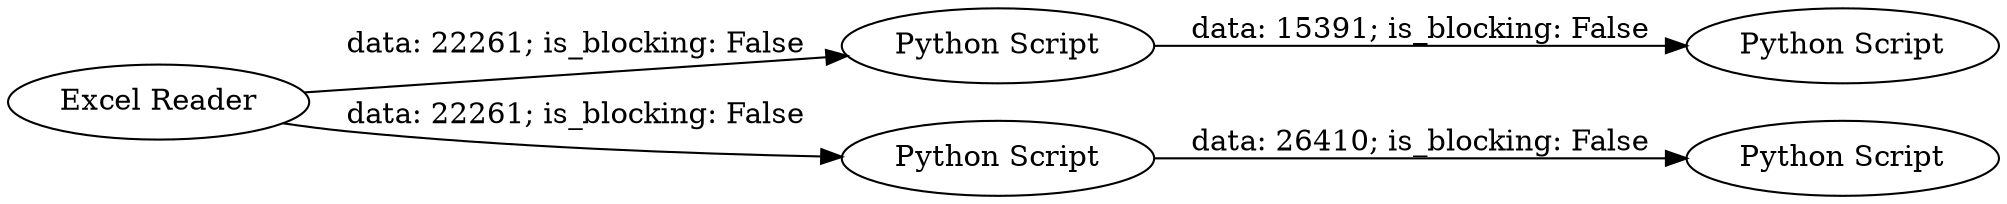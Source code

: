 digraph {
	"-8329531482689174003_2" [label="Python Script"]
	"-8329531482689174003_5" [label="Python Script"]
	"-8329531482689174003_3" [label="Python Script"]
	"-8329531482689174003_4" [label="Python Script"]
	"-8329531482689174003_1" [label="Excel Reader"]
	"-8329531482689174003_1" -> "-8329531482689174003_4" [label="data: 22261; is_blocking: False"]
	"-8329531482689174003_2" -> "-8329531482689174003_3" [label="data: 15391; is_blocking: False"]
	"-8329531482689174003_4" -> "-8329531482689174003_5" [label="data: 26410; is_blocking: False"]
	"-8329531482689174003_1" -> "-8329531482689174003_2" [label="data: 22261; is_blocking: False"]
	rankdir=LR
}
